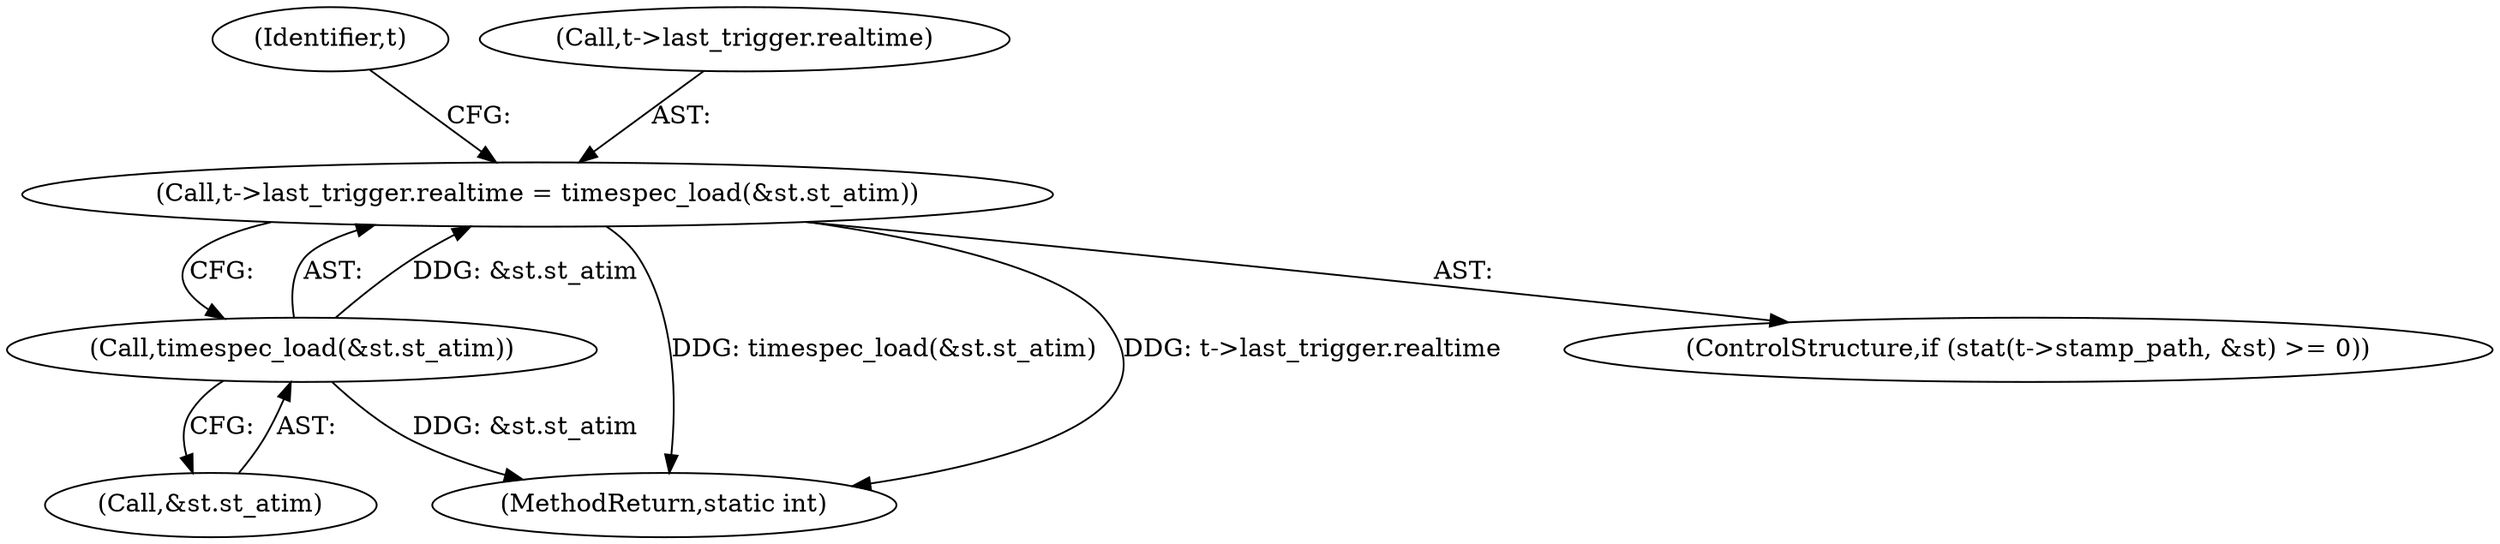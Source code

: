 digraph "0_systemd_ee735086f8670be1591fa9593e80dd60163a7a2f_2@pointer" {
"1000166" [label="(Call,t->last_trigger.realtime = timespec_load(&st.st_atim))"];
"1000172" [label="(Call,timespec_load(&st.st_atim))"];
"1000173" [label="(Call,&st.st_atim)"];
"1000201" [label="(MethodReturn,static int)"];
"1000166" [label="(Call,t->last_trigger.realtime = timespec_load(&st.st_atim))"];
"1000172" [label="(Call,timespec_load(&st.st_atim))"];
"1000193" [label="(Identifier,t)"];
"1000167" [label="(Call,t->last_trigger.realtime)"];
"1000157" [label="(ControlStructure,if (stat(t->stamp_path, &st) >= 0))"];
"1000166" -> "1000157"  [label="AST: "];
"1000166" -> "1000172"  [label="CFG: "];
"1000167" -> "1000166"  [label="AST: "];
"1000172" -> "1000166"  [label="AST: "];
"1000193" -> "1000166"  [label="CFG: "];
"1000166" -> "1000201"  [label="DDG: timespec_load(&st.st_atim)"];
"1000166" -> "1000201"  [label="DDG: t->last_trigger.realtime"];
"1000172" -> "1000166"  [label="DDG: &st.st_atim"];
"1000172" -> "1000173"  [label="CFG: "];
"1000173" -> "1000172"  [label="AST: "];
"1000172" -> "1000201"  [label="DDG: &st.st_atim"];
}
